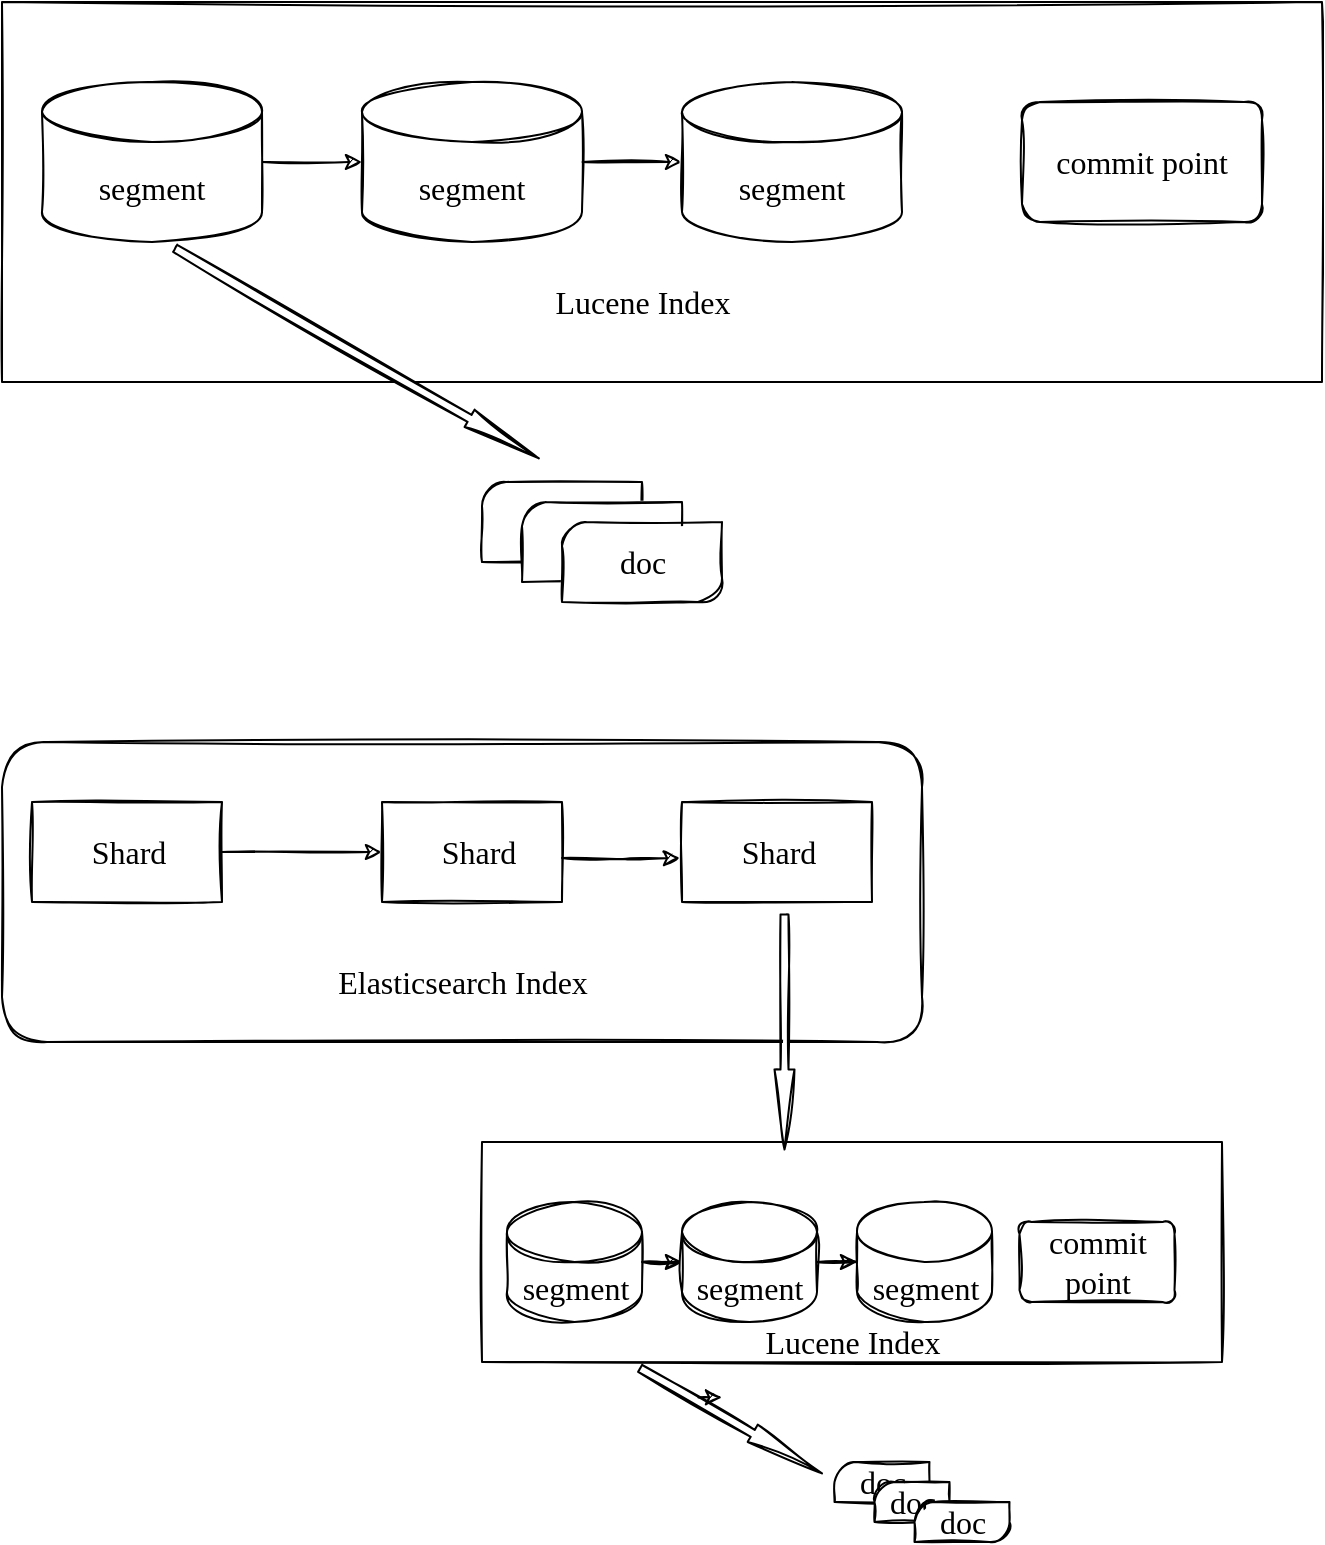 <mxfile version="14.4.7" type="github" pages="2">
  <diagram id="8nM_3WmTibm-kQzg2nvk" name="第 1 页">
    <mxGraphModel dx="946" dy="589" grid="1" gridSize="10" guides="1" tooltips="1" connect="1" arrows="1" fold="1" page="1" pageScale="1" pageWidth="850" pageHeight="1100" math="0" shadow="0">
      <root>
        <mxCell id="0" />
        <mxCell id="1" parent="0" />
        <mxCell id="rCGlDyyWl2rfRtXueR7p-3" value="" style="edgeStyle=orthogonalEdgeStyle;rounded=0;orthogonalLoop=1;jettySize=auto;html=1;sketch=1;" edge="1" parent="1" source="rCGlDyyWl2rfRtXueR7p-1" target="rCGlDyyWl2rfRtXueR7p-2">
          <mxGeometry relative="1" as="geometry" />
        </mxCell>
        <mxCell id="rCGlDyyWl2rfRtXueR7p-1" value="&lt;font face=&quot;Comic Sans MS&quot; style=&quot;font-size: 16px&quot;&gt;segment&lt;/font&gt;" style="shape=cylinder3;whiteSpace=wrap;html=1;boundedLbl=1;backgroundOutline=1;size=15;sketch=1;fillStyle=auto;" vertex="1" parent="1">
          <mxGeometry x="100" y="240" width="110" height="80" as="geometry" />
        </mxCell>
        <mxCell id="rCGlDyyWl2rfRtXueR7p-5" value="" style="edgeStyle=orthogonalEdgeStyle;rounded=0;orthogonalLoop=1;jettySize=auto;html=1;sketch=1;" edge="1" parent="1" source="rCGlDyyWl2rfRtXueR7p-2" target="rCGlDyyWl2rfRtXueR7p-4">
          <mxGeometry relative="1" as="geometry" />
        </mxCell>
        <mxCell id="rCGlDyyWl2rfRtXueR7p-2" value="&lt;font face=&quot;Comic Sans MS&quot; style=&quot;font-size: 16px&quot;&gt;segment&lt;/font&gt;" style="shape=cylinder3;whiteSpace=wrap;html=1;boundedLbl=1;backgroundOutline=1;size=15;sketch=1;fillStyle=auto;" vertex="1" parent="1">
          <mxGeometry x="260" y="240" width="110" height="80" as="geometry" />
        </mxCell>
        <mxCell id="rCGlDyyWl2rfRtXueR7p-4" value="&lt;font face=&quot;Comic Sans MS&quot; style=&quot;font-size: 16px&quot;&gt;segment&lt;/font&gt;" style="shape=cylinder3;whiteSpace=wrap;html=1;boundedLbl=1;backgroundOutline=1;size=15;sketch=1;fillStyle=auto;" vertex="1" parent="1">
          <mxGeometry x="420" y="240" width="110" height="80" as="geometry" />
        </mxCell>
        <mxCell id="rCGlDyyWl2rfRtXueR7p-6" value="&lt;font face=&quot;Comic Sans MS&quot; style=&quot;font-size: 16px;&quot;&gt;commit point&lt;/font&gt;" style="rounded=1;whiteSpace=wrap;html=1;sketch=1;fontSize=16;" vertex="1" parent="1">
          <mxGeometry x="590" y="250" width="120" height="60" as="geometry" />
        </mxCell>
        <mxCell id="rCGlDyyWl2rfRtXueR7p-7" value="" style="rounded=0;whiteSpace=wrap;html=1;sketch=1;fontSize=16;fillColor=none;labelPosition=center;verticalLabelPosition=middle;align=center;verticalAlign=middle;" vertex="1" parent="1">
          <mxGeometry x="80" y="200" width="660" height="190" as="geometry" />
        </mxCell>
        <mxCell id="rCGlDyyWl2rfRtXueR7p-9" value="doc" style="verticalLabelPosition=middle;verticalAlign=middle;html=1;shape=mxgraph.basic.diag_round_rect;dx=6;sketch=1;strokeColor=#000000;fillColor=none;gradientColor=none;fontSize=16;horizontal=1;labelPosition=center;align=center;fontFamily=Comic Sans MS;" vertex="1" parent="1">
          <mxGeometry x="320" y="440" width="80" height="40" as="geometry" />
        </mxCell>
        <mxCell id="rCGlDyyWl2rfRtXueR7p-10" value="doc" style="verticalLabelPosition=middle;verticalAlign=middle;html=1;shape=mxgraph.basic.diag_round_rect;dx=6;sketch=1;strokeColor=#000000;gradientColor=none;fontSize=16;horizontal=1;labelPosition=center;align=center;fontFamily=Comic Sans MS;" vertex="1" parent="1">
          <mxGeometry x="340" y="450" width="80" height="40" as="geometry" />
        </mxCell>
        <mxCell id="rCGlDyyWl2rfRtXueR7p-11" value="doc" style="verticalLabelPosition=middle;verticalAlign=middle;html=1;shape=mxgraph.basic.diag_round_rect;dx=6;sketch=1;strokeColor=#000000;gradientColor=none;fontSize=16;horizontal=1;labelPosition=center;align=center;fontFamily=Comic Sans MS;" vertex="1" parent="1">
          <mxGeometry x="360" y="460" width="80" height="40" as="geometry" />
        </mxCell>
        <mxCell id="rCGlDyyWl2rfRtXueR7p-13" value="Lucene Index" style="text;html=1;align=center;verticalAlign=middle;resizable=0;points=[];autosize=1;fontSize=16;fontFamily=Comic Sans MS;" vertex="1" parent="1">
          <mxGeometry x="340" y="340" width="120" height="20" as="geometry" />
        </mxCell>
        <mxCell id="rCGlDyyWl2rfRtXueR7p-15" value="" style="html=1;shadow=0;dashed=0;align=center;verticalAlign=middle;shape=mxgraph.arrows2.arrow;dy=0.6;dx=40;notch=0;sketch=1;strokeColor=#000000;fillColor=#ffffff;gradientColor=none;fontFamily=Comic Sans MS;fontSize=16;rotation=30;" vertex="1" parent="1">
          <mxGeometry x="152.5" y="370.67" width="210" height="10" as="geometry" />
        </mxCell>
        <mxCell id="rCGlDyyWl2rfRtXueR7p-19" value="" style="edgeStyle=orthogonalEdgeStyle;rounded=0;sketch=1;orthogonalLoop=1;jettySize=auto;html=1;fontFamily=Comic Sans MS;fontSize=16;" edge="1" parent="1" source="rCGlDyyWl2rfRtXueR7p-16" target="rCGlDyyWl2rfRtXueR7p-18">
          <mxGeometry relative="1" as="geometry" />
        </mxCell>
        <mxCell id="rCGlDyyWl2rfRtXueR7p-16" value="" style="verticalLabelPosition=bottom;verticalAlign=top;html=1;shape=mxgraph.basic.rect;fillColor2=none;strokeWidth=1;size=20;indent=5;sketch=1;fillColor=#ffffff;gradientColor=none;fontFamily=Comic Sans MS;fontSize=16;" vertex="1" parent="1">
          <mxGeometry x="95" y="600" width="95" height="50" as="geometry" />
        </mxCell>
        <mxCell id="rCGlDyyWl2rfRtXueR7p-17" value="Shard" style="text;html=1;align=center;verticalAlign=middle;resizable=0;points=[];autosize=1;fontSize=16;fontFamily=Comic Sans MS;" vertex="1" parent="1">
          <mxGeometry x="112.5" y="615" width="60" height="20" as="geometry" />
        </mxCell>
        <mxCell id="rCGlDyyWl2rfRtXueR7p-18" value="" style="verticalLabelPosition=bottom;verticalAlign=top;html=1;shape=mxgraph.basic.rect;fillColor2=none;strokeWidth=1;size=20;indent=5;sketch=1;fillColor=#ffffff;gradientColor=none;fontFamily=Comic Sans MS;fontSize=16;" vertex="1" parent="1">
          <mxGeometry x="270" y="600" width="90" height="50" as="geometry" />
        </mxCell>
        <mxCell id="rCGlDyyWl2rfRtXueR7p-20" value="Shard" style="text;html=1;align=center;verticalAlign=middle;resizable=0;points=[];autosize=1;fontSize=16;fontFamily=Comic Sans MS;" vertex="1" parent="1">
          <mxGeometry x="287.5" y="615" width="60" height="20" as="geometry" />
        </mxCell>
        <mxCell id="rCGlDyyWl2rfRtXueR7p-21" value="" style="verticalLabelPosition=bottom;verticalAlign=top;html=1;shape=mxgraph.basic.rect;fillColor2=none;strokeWidth=1;size=20;indent=5;sketch=1;fillColor=#ffffff;gradientColor=none;fontFamily=Comic Sans MS;fontSize=16;" vertex="1" parent="1">
          <mxGeometry x="420" y="600" width="95" height="50" as="geometry" />
        </mxCell>
        <mxCell id="rCGlDyyWl2rfRtXueR7p-22" value="Shard" style="text;html=1;align=center;verticalAlign=middle;resizable=0;points=[];autosize=1;fontSize=16;fontFamily=Comic Sans MS;" vertex="1" parent="1">
          <mxGeometry x="437.5" y="615" width="60" height="20" as="geometry" />
        </mxCell>
        <mxCell id="rCGlDyyWl2rfRtXueR7p-23" value="" style="edgeStyle=orthogonalEdgeStyle;rounded=0;sketch=1;orthogonalLoop=1;jettySize=auto;html=1;fontFamily=Comic Sans MS;fontSize=16;entryX=-0.011;entryY=0.56;entryDx=0;entryDy=0;entryPerimeter=0;" edge="1" parent="1" target="rCGlDyyWl2rfRtXueR7p-21">
          <mxGeometry relative="1" as="geometry">
            <mxPoint x="360" y="628" as="sourcePoint" />
            <mxPoint x="280" y="635" as="targetPoint" />
          </mxGeometry>
        </mxCell>
        <mxCell id="rCGlDyyWl2rfRtXueR7p-25" value="" style="rounded=1;whiteSpace=wrap;html=1;sketch=1;strokeColor=#000000;fillColor=none;gradientColor=none;fontFamily=Comic Sans MS;fontSize=16;" vertex="1" parent="1">
          <mxGeometry x="80" y="570" width="460" height="150" as="geometry" />
        </mxCell>
        <mxCell id="rCGlDyyWl2rfRtXueR7p-26" value="Elasticsearch Index" style="text;html=1;align=center;verticalAlign=middle;resizable=0;points=[];autosize=1;fontSize=16;fontFamily=Comic Sans MS;" vertex="1" parent="1">
          <mxGeometry x="225" y="680" width="170" height="20" as="geometry" />
        </mxCell>
        <mxCell id="rCGlDyyWl2rfRtXueR7p-27" value="" style="edgeStyle=orthogonalEdgeStyle;rounded=0;orthogonalLoop=1;jettySize=auto;html=1;sketch=1;" edge="1" parent="1" source="rCGlDyyWl2rfRtXueR7p-28" target="rCGlDyyWl2rfRtXueR7p-30">
          <mxGeometry relative="1" as="geometry" />
        </mxCell>
        <mxCell id="rCGlDyyWl2rfRtXueR7p-28" value="&lt;font face=&quot;Comic Sans MS&quot; style=&quot;font-size: 16px&quot;&gt;segment&lt;/font&gt;" style="shape=cylinder3;whiteSpace=wrap;html=1;boundedLbl=1;backgroundOutline=1;size=15;sketch=1;fillStyle=auto;" vertex="1" parent="1">
          <mxGeometry x="332.5" y="800" width="67.5" height="60" as="geometry" />
        </mxCell>
        <mxCell id="rCGlDyyWl2rfRtXueR7p-29" value="" style="edgeStyle=orthogonalEdgeStyle;rounded=0;orthogonalLoop=1;jettySize=auto;html=1;sketch=1;" edge="1" parent="1" source="rCGlDyyWl2rfRtXueR7p-30" target="rCGlDyyWl2rfRtXueR7p-31">
          <mxGeometry relative="1" as="geometry" />
        </mxCell>
        <mxCell id="rCGlDyyWl2rfRtXueR7p-30" value="&lt;font face=&quot;Comic Sans MS&quot; style=&quot;font-size: 16px&quot;&gt;segment&lt;/font&gt;" style="shape=cylinder3;whiteSpace=wrap;html=1;boundedLbl=1;backgroundOutline=1;size=15;sketch=1;fillStyle=auto;" vertex="1" parent="1">
          <mxGeometry x="420" y="800" width="67.5" height="60" as="geometry" />
        </mxCell>
        <mxCell id="rCGlDyyWl2rfRtXueR7p-31" value="&lt;font face=&quot;Comic Sans MS&quot; style=&quot;font-size: 16px&quot;&gt;segment&lt;/font&gt;" style="shape=cylinder3;whiteSpace=wrap;html=1;boundedLbl=1;backgroundOutline=1;size=15;sketch=1;fillStyle=auto;" vertex="1" parent="1">
          <mxGeometry x="507.5" y="800" width="67.5" height="60" as="geometry" />
        </mxCell>
        <mxCell id="rCGlDyyWl2rfRtXueR7p-32" value="&lt;font face=&quot;Comic Sans MS&quot; style=&quot;font-size: 16px;&quot;&gt;commit point&lt;/font&gt;" style="rounded=1;whiteSpace=wrap;html=1;sketch=1;fontSize=16;" vertex="1" parent="1">
          <mxGeometry x="588.75" y="810" width="77.5" height="40" as="geometry" />
        </mxCell>
        <mxCell id="rCGlDyyWl2rfRtXueR7p-33" value="" style="rounded=0;whiteSpace=wrap;html=1;sketch=1;fontSize=16;fillColor=none;labelPosition=center;verticalLabelPosition=middle;align=center;verticalAlign=middle;" vertex="1" parent="1">
          <mxGeometry x="320" y="770" width="370" height="110" as="geometry" />
        </mxCell>
        <mxCell id="rCGlDyyWl2rfRtXueR7p-34" value="doc" style="verticalLabelPosition=middle;verticalAlign=middle;html=1;shape=mxgraph.basic.diag_round_rect;dx=6;sketch=1;strokeColor=#000000;fillColor=none;gradientColor=none;fontSize=16;horizontal=1;labelPosition=center;align=center;fontFamily=Comic Sans MS;" vertex="1" parent="1">
          <mxGeometry x="496.25" y="930" width="47.5" height="20" as="geometry" />
        </mxCell>
        <mxCell id="rCGlDyyWl2rfRtXueR7p-35" value="doc" style="verticalLabelPosition=middle;verticalAlign=middle;html=1;shape=mxgraph.basic.diag_round_rect;dx=6;sketch=1;strokeColor=#000000;gradientColor=none;fontSize=16;horizontal=1;labelPosition=center;align=center;fontFamily=Comic Sans MS;" vertex="1" parent="1">
          <mxGeometry x="516.25" y="940" width="37.5" height="20" as="geometry" />
        </mxCell>
        <mxCell id="rCGlDyyWl2rfRtXueR7p-36" value="doc" style="verticalLabelPosition=middle;verticalAlign=middle;html=1;shape=mxgraph.basic.diag_round_rect;dx=6;sketch=1;strokeColor=#000000;gradientColor=none;fontSize=16;horizontal=1;labelPosition=center;align=center;fontFamily=Comic Sans MS;" vertex="1" parent="1">
          <mxGeometry x="536.25" y="950" width="47.5" height="20" as="geometry" />
        </mxCell>
        <mxCell id="rCGlDyyWl2rfRtXueR7p-37" value="Lucene Index" style="text;html=1;align=center;verticalAlign=middle;resizable=0;points=[];autosize=1;fontSize=16;fontFamily=Comic Sans MS;" vertex="1" parent="1">
          <mxGeometry x="445" y="860" width="120" height="20" as="geometry" />
        </mxCell>
        <mxCell id="rCGlDyyWl2rfRtXueR7p-38" value="" style="html=1;shadow=0;dashed=0;align=center;verticalAlign=middle;shape=mxgraph.arrows2.arrow;dy=0.6;dx=40;notch=0;sketch=1;strokeColor=#000000;fillColor=#ffffff;gradientColor=none;fontFamily=Comic Sans MS;fontSize=16;rotation=30;" vertex="1" parent="1">
          <mxGeometry x="392.03" y="904.42" width="105" height="10" as="geometry" />
        </mxCell>
        <mxCell id="rCGlDyyWl2rfRtXueR7p-41" style="edgeStyle=orthogonalEdgeStyle;rounded=0;sketch=1;orthogonalLoop=1;jettySize=auto;html=1;exitX=0;exitY=0;exitDx=32.5;exitDy=3;exitPerimeter=0;entryX=0.408;entryY=-0.263;entryDx=0;entryDy=0;entryPerimeter=0;fontFamily=Comic Sans MS;fontSize=16;" edge="1" parent="1" source="rCGlDyyWl2rfRtXueR7p-38" target="rCGlDyyWl2rfRtXueR7p-38">
          <mxGeometry relative="1" as="geometry" />
        </mxCell>
        <mxCell id="rCGlDyyWl2rfRtXueR7p-42" value="" style="html=1;shadow=0;dashed=0;align=center;verticalAlign=middle;shape=mxgraph.arrows2.arrow;dy=0.6;dx=40;notch=0;sketch=1;strokeColor=#000000;fillColor=#ffffff;gradientColor=none;fontFamily=Comic Sans MS;fontSize=16;rotation=90;" vertex="1" parent="1">
          <mxGeometry x="412.5" y="710" width="117.5" height="10" as="geometry" />
        </mxCell>
      </root>
    </mxGraphModel>
  </diagram>
  <diagram id="6NOmKYol9RHLO5G2jc2y" name="第 2 页">
    <mxGraphModel dx="946" dy="589" grid="1" gridSize="10" guides="1" tooltips="1" connect="1" arrows="1" fold="1" page="1" pageScale="1" pageWidth="850" pageHeight="1100" math="0" shadow="0">
      <root>
        <mxCell id="ERQx0jTSGvLp_6EYogIF-0" />
        <mxCell id="ERQx0jTSGvLp_6EYogIF-1" parent="ERQx0jTSGvLp_6EYogIF-0" />
        <mxCell id="dL4LxfhKbAXL3MIHt8B5-0" value="" style="verticalLabelPosition=bottom;verticalAlign=top;html=1;shape=mxgraph.basic.diag_round_rect;dx=6;sketch=1;strokeColor=#000000;fillColor=none;gradientColor=none;fontFamily=Comic Sans MS;fontSize=16;" vertex="1" parent="ERQx0jTSGvLp_6EYogIF-1">
          <mxGeometry x="60" y="30" width="90" height="40" as="geometry" />
        </mxCell>
        <mxCell id="dL4LxfhKbAXL3MIHt8B5-1" value="Document" style="text;html=1;align=center;verticalAlign=middle;resizable=0;points=[];autosize=1;fontSize=16;fontFamily=Comic Sans MS;" vertex="1" parent="ERQx0jTSGvLp_6EYogIF-1">
          <mxGeometry x="60" y="40" width="90" height="20" as="geometry" />
        </mxCell>
        <mxCell id="dL4LxfhKbAXL3MIHt8B5-2" value="" style="verticalLabelPosition=bottom;verticalAlign=top;html=1;shape=mxgraph.basic.three_corner_round_rect;dx=6;sketch=1;strokeColor=#000000;fillColor=none;gradientColor=none;fontFamily=Comic Sans MS;fontSize=16;" vertex="1" parent="ERQx0jTSGvLp_6EYogIF-1">
          <mxGeometry x="60" y="100" width="170" height="40" as="geometry" />
        </mxCell>
        <mxCell id="dL4LxfhKbAXL3MIHt8B5-3" value="In-memery buffer" style="text;html=1;align=center;verticalAlign=middle;resizable=0;points=[];autosize=1;fontSize=16;fontFamily=Comic Sans MS;" vertex="1" parent="ERQx0jTSGvLp_6EYogIF-1">
          <mxGeometry x="70" y="110" width="150" height="20" as="geometry" />
        </mxCell>
        <mxCell id="dL4LxfhKbAXL3MIHt8B5-4" value="" style="edgeStyle=segmentEdgeStyle;endArrow=classic;html=1;fontFamily=Comic Sans MS;fontSize=16;exitX=0.989;exitY=0.45;exitDx=0;exitDy=0;exitPerimeter=0;entryX=0.853;entryY=0;entryDx=0;entryDy=0;entryPerimeter=0;sketch=1;curved=1;" edge="1" parent="ERQx0jTSGvLp_6EYogIF-1" source="dL4LxfhKbAXL3MIHt8B5-1" target="dL4LxfhKbAXL3MIHt8B5-2">
          <mxGeometry width="50" height="50" relative="1" as="geometry">
            <mxPoint x="400" y="320" as="sourcePoint" />
            <mxPoint x="450" y="270" as="targetPoint" />
            <Array as="points">
              <mxPoint x="205" y="49" />
            </Array>
          </mxGeometry>
        </mxCell>
        <mxCell id="dL4LxfhKbAXL3MIHt8B5-5" value="&lt;span style=&quot;font-size: 12px&quot;&gt;Refresh&amp;nbsp;&lt;/span&gt;" style="text;html=1;align=center;verticalAlign=middle;resizable=0;points=[];autosize=1;fontSize=16;fontFamily=Comic Sans MS;" vertex="1" parent="ERQx0jTSGvLp_6EYogIF-1">
          <mxGeometry x="170" y="30" width="60" height="30" as="geometry" />
        </mxCell>
        <mxCell id="dL4LxfhKbAXL3MIHt8B5-6" value="1. 数据刷新到内存缓存" style="text;html=1;align=center;verticalAlign=middle;resizable=0;points=[];autosize=1;fontSize=12;fontFamily=Tahoma;" vertex="1" parent="ERQx0jTSGvLp_6EYogIF-1">
          <mxGeometry x="200" y="60" width="140" height="20" as="geometry" />
        </mxCell>
        <mxCell id="dL4LxfhKbAXL3MIHt8B5-7" value="" style="verticalLabelPosition=bottom;verticalAlign=top;html=1;shape=mxgraph.basic.three_corner_round_rect;dx=6;sketch=1;strokeColor=#000000;fillColor=none;gradientColor=none;fontFamily=Comic Sans MS;fontSize=16;" vertex="1" parent="ERQx0jTSGvLp_6EYogIF-1">
          <mxGeometry x="60" y="170" width="260" height="70" as="geometry" />
        </mxCell>
        <mxCell id="dL4LxfhKbAXL3MIHt8B5-9" value="" style="shape=cylinder3;whiteSpace=wrap;html=1;boundedLbl=1;backgroundOutline=1;size=15;sketch=1;strokeColor=#000000;fillColor=none;gradientColor=none;fontFamily=Tahoma;fontSize=12;" vertex="1" parent="ERQx0jTSGvLp_6EYogIF-1">
          <mxGeometry x="80" y="180" width="70" height="50" as="geometry" />
        </mxCell>
        <mxCell id="dL4LxfhKbAXL3MIHt8B5-10" value="Segment" style="text;html=1;align=center;verticalAlign=middle;resizable=0;points=[];autosize=1;fontSize=12;fontFamily=Comic Sans MS;" vertex="1" parent="ERQx0jTSGvLp_6EYogIF-1">
          <mxGeometry x="85" y="183" width="60" height="20" as="geometry" />
        </mxCell>
        <mxCell id="dL4LxfhKbAXL3MIHt8B5-11" value="" style="shape=cylinder3;whiteSpace=wrap;html=1;boundedLbl=1;backgroundOutline=1;size=15;sketch=1;strokeColor=#000000;fillColor=none;gradientColor=none;fontFamily=Tahoma;fontSize=12;" vertex="1" parent="ERQx0jTSGvLp_6EYogIF-1">
          <mxGeometry x="165" y="180" width="70" height="50" as="geometry" />
        </mxCell>
        <mxCell id="dL4LxfhKbAXL3MIHt8B5-12" value="Segment" style="text;html=1;align=center;verticalAlign=middle;resizable=0;points=[];autosize=1;fontSize=12;fontFamily=Comic Sans MS;" vertex="1" parent="ERQx0jTSGvLp_6EYogIF-1">
          <mxGeometry x="170" y="183" width="60" height="20" as="geometry" />
        </mxCell>
        <mxCell id="dL4LxfhKbAXL3MIHt8B5-13" value="Cache" style="text;html=1;align=center;verticalAlign=middle;resizable=0;points=[];autosize=1;fontSize=14;fontFamily=Comic Sans MS;" vertex="1" parent="ERQx0jTSGvLp_6EYogIF-1">
          <mxGeometry x="260" y="195" width="50" height="20" as="geometry" />
        </mxCell>
        <mxCell id="dL4LxfhKbAXL3MIHt8B5-14" value="" style="edgeStyle=segmentEdgeStyle;endArrow=classic;html=1;fontFamily=Comic Sans MS;fontSize=14;exitX=1;exitY=0.5;exitDx=0;exitDy=0;exitPerimeter=0;curved=1;sketch=1;" edge="1" parent="ERQx0jTSGvLp_6EYogIF-1" source="dL4LxfhKbAXL3MIHt8B5-2" target="dL4LxfhKbAXL3MIHt8B5-12">
          <mxGeometry width="50" height="50" relative="1" as="geometry">
            <mxPoint x="400" y="320" as="sourcePoint" />
            <mxPoint x="450" y="270" as="targetPoint" />
            <Array as="points">
              <mxPoint x="250" y="120" />
              <mxPoint x="250" y="193" />
            </Array>
          </mxGeometry>
        </mxCell>
        <mxCell id="dL4LxfhKbAXL3MIHt8B5-15" value="2. 将内存缓存数据刷新到 Cache" style="text;html=1;align=center;verticalAlign=middle;resizable=0;points=[];autosize=1;fontSize=12;fontFamily=Tahoma;" vertex="1" parent="ERQx0jTSGvLp_6EYogIF-1">
          <mxGeometry x="250" y="130" width="190" height="20" as="geometry" />
        </mxCell>
        <mxCell id="dL4LxfhKbAXL3MIHt8B5-16" value="" style="verticalLabelPosition=bottom;verticalAlign=top;html=1;shape=mxgraph.basic.three_corner_round_rect;dx=6;sketch=1;strokeColor=#000000;fillColor=none;gradientColor=none;fontFamily=Comic Sans MS;fontSize=16;" vertex="1" parent="ERQx0jTSGvLp_6EYogIF-1">
          <mxGeometry x="60" y="290" width="380" height="70" as="geometry" />
        </mxCell>
        <mxCell id="dL4LxfhKbAXL3MIHt8B5-17" value="" style="shape=cylinder3;whiteSpace=wrap;html=1;boundedLbl=1;backgroundOutline=1;size=15;sketch=1;strokeColor=#000000;fillColor=none;gradientColor=none;fontFamily=Tahoma;fontSize=12;" vertex="1" parent="ERQx0jTSGvLp_6EYogIF-1">
          <mxGeometry x="80" y="300" width="70" height="50" as="geometry" />
        </mxCell>
        <mxCell id="dL4LxfhKbAXL3MIHt8B5-18" value="Segment" style="text;html=1;align=center;verticalAlign=middle;resizable=0;points=[];autosize=1;fontSize=12;fontFamily=Comic Sans MS;" vertex="1" parent="ERQx0jTSGvLp_6EYogIF-1">
          <mxGeometry x="85" y="303" width="60" height="20" as="geometry" />
        </mxCell>
        <mxCell id="dL4LxfhKbAXL3MIHt8B5-19" value="" style="shape=cylinder3;whiteSpace=wrap;html=1;boundedLbl=1;backgroundOutline=1;size=15;sketch=1;strokeColor=#000000;fillColor=none;gradientColor=none;fontFamily=Tahoma;fontSize=12;" vertex="1" parent="ERQx0jTSGvLp_6EYogIF-1">
          <mxGeometry x="165" y="300" width="70" height="50" as="geometry" />
        </mxCell>
        <mxCell id="dL4LxfhKbAXL3MIHt8B5-20" value="Segment" style="text;html=1;align=center;verticalAlign=middle;resizable=0;points=[];autosize=1;fontSize=12;fontFamily=Comic Sans MS;" vertex="1" parent="ERQx0jTSGvLp_6EYogIF-1">
          <mxGeometry x="170" y="303" width="60" height="20" as="geometry" />
        </mxCell>
        <mxCell id="dL4LxfhKbAXL3MIHt8B5-21" value="Disk" style="text;html=1;align=center;verticalAlign=middle;resizable=0;points=[];autosize=1;fontSize=14;fontFamily=Comic Sans MS;" vertex="1" parent="ERQx0jTSGvLp_6EYogIF-1">
          <mxGeometry x="370" y="315" width="40" height="20" as="geometry" />
        </mxCell>
        <mxCell id="dL4LxfhKbAXL3MIHt8B5-22" value="" style="verticalLabelPosition=bottom;verticalAlign=top;html=1;shape=mxgraph.basic.corner_round_rect;dx=6;sketch=1;strokeColor=#000000;fillColor=none;gradientColor=none;fontFamily=Tahoma;fontSize=12;" vertex="1" parent="ERQx0jTSGvLp_6EYogIF-1">
          <mxGeometry x="260" y="307.5" width="90" height="35" as="geometry" />
        </mxCell>
        <mxCell id="dL4LxfhKbAXL3MIHt8B5-23" value="Commit point" style="text;html=1;align=center;verticalAlign=middle;resizable=0;points=[];autosize=1;fontSize=14;fontFamily=Comic Sans MS;" vertex="1" parent="ERQx0jTSGvLp_6EYogIF-1">
          <mxGeometry x="255" y="315" width="100" height="20" as="geometry" />
        </mxCell>
        <mxCell id="dL4LxfhKbAXL3MIHt8B5-24" value="" style="edgeStyle=segmentEdgeStyle;endArrow=classic;html=1;fontFamily=Comic Sans MS;fontSize=14;exitX=1;exitY=0.5;exitDx=0;exitDy=0;exitPerimeter=0;curved=1;sketch=1;" edge="1" parent="ERQx0jTSGvLp_6EYogIF-1">
          <mxGeometry width="50" height="50" relative="1" as="geometry">
            <mxPoint x="320" y="215" as="sourcePoint" />
            <mxPoint x="320" y="288" as="targetPoint" />
            <Array as="points">
              <mxPoint x="340" y="215" />
              <mxPoint x="340" y="288" />
            </Array>
          </mxGeometry>
        </mxCell>
        <mxCell id="dL4LxfhKbAXL3MIHt8B5-25" value="3. 将 cache 数据刷新磁盘" style="text;html=1;align=center;verticalAlign=middle;resizable=0;points=[];autosize=1;fontSize=12;fontFamily=Tahoma;" vertex="1" parent="ERQx0jTSGvLp_6EYogIF-1">
          <mxGeometry x="360" y="240" width="150" height="20" as="geometry" />
        </mxCell>
        <mxCell id="dL4LxfhKbAXL3MIHt8B5-26" value="" style="shape=flexArrow;endArrow=classic;html=1;fontFamily=Comic Sans MS;fontSize=14;exitX=0.68;exitY=-0.1;exitDx=0;exitDy=0;exitPerimeter=0;sketch=1;fillColor=#f8cecc;strokeColor=#b85450;" edge="1" parent="ERQx0jTSGvLp_6EYogIF-1" source="dL4LxfhKbAXL3MIHt8B5-13">
          <mxGeometry width="50" height="50" relative="1" as="geometry">
            <mxPoint x="400" y="195" as="sourcePoint" />
            <mxPoint x="470" y="160" as="targetPoint" />
          </mxGeometry>
        </mxCell>
        <mxCell id="dL4LxfhKbAXL3MIHt8B5-27" value="此时就已经可以读取了" style="text;html=1;align=center;verticalAlign=middle;resizable=0;points=[];autosize=1;fontSize=14;fontFamily=Tahoma;labelBackgroundColor=none;strokeColor=#b85450;fillColor=#f8cecc;sketch=1;" vertex="1" parent="ERQx0jTSGvLp_6EYogIF-1">
          <mxGeometry x="480" y="150" width="160" height="20" as="geometry" />
        </mxCell>
      </root>
    </mxGraphModel>
  </diagram>
</mxfile>
